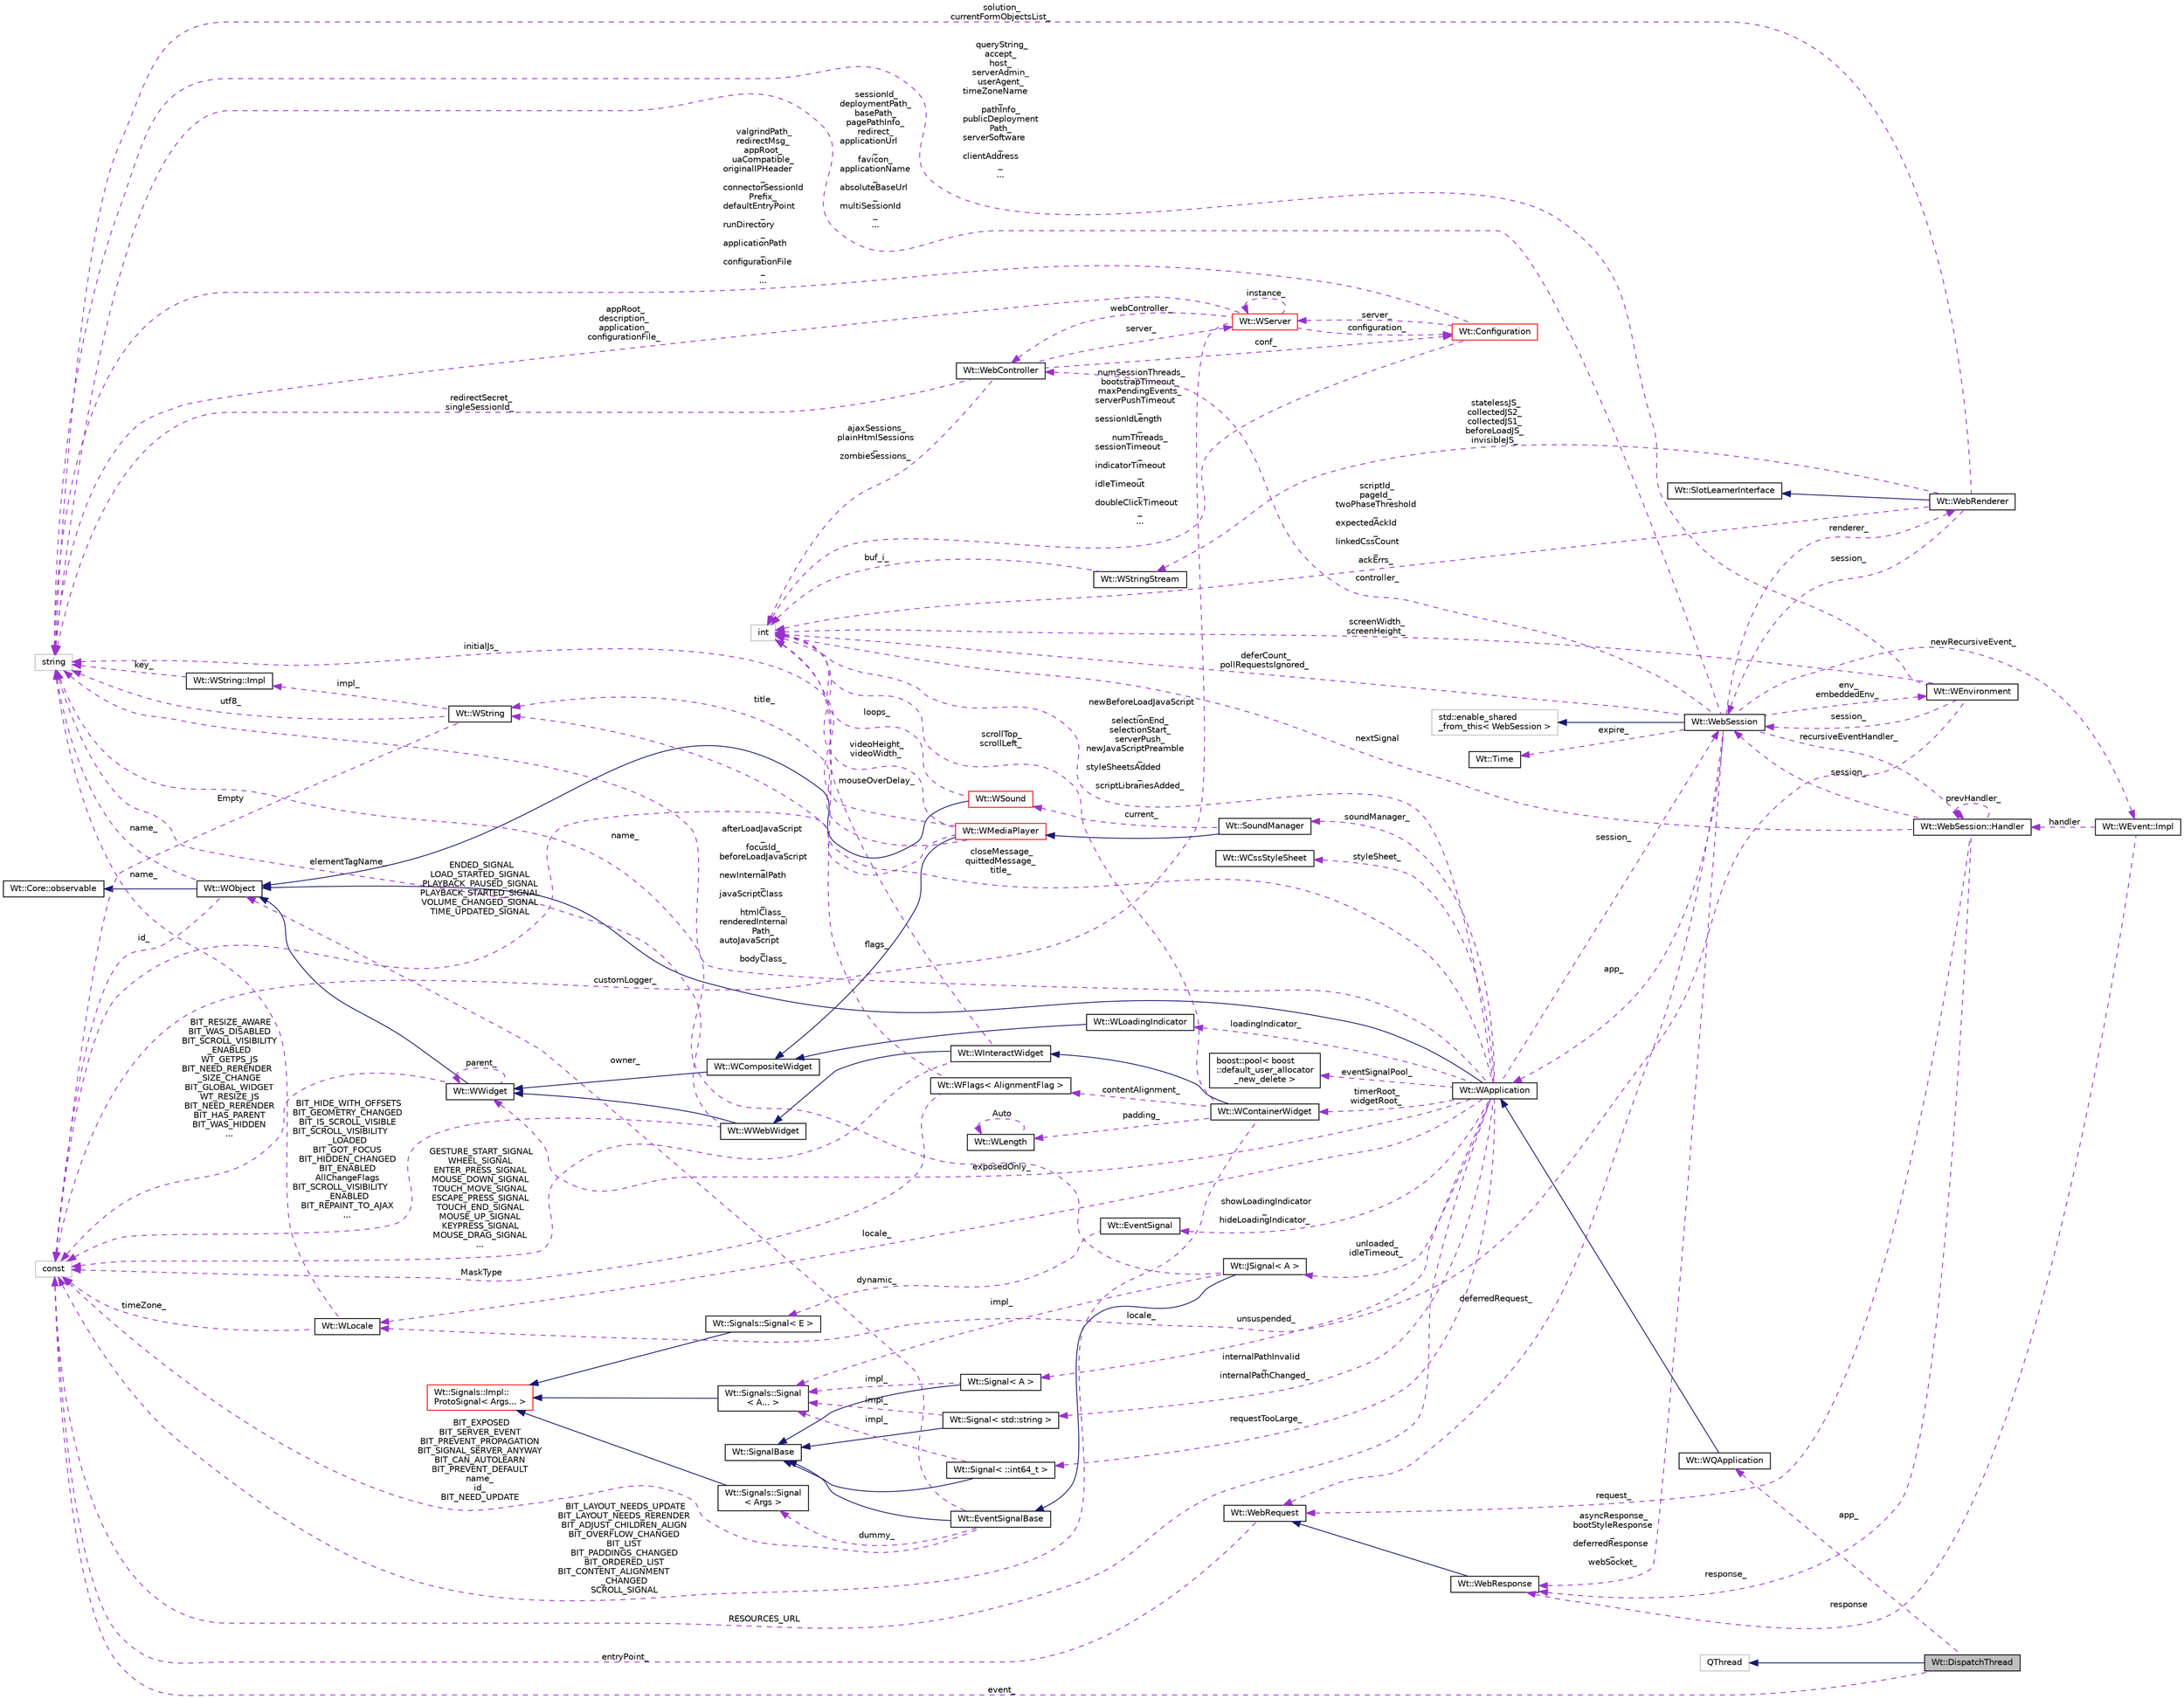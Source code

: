 digraph "Wt::DispatchThread"
{
 // LATEX_PDF_SIZE
  edge [fontname="Helvetica",fontsize="10",labelfontname="Helvetica",labelfontsize="10"];
  node [fontname="Helvetica",fontsize="10",shape=record];
  rankdir="LR";
  Node1 [label="Wt::DispatchThread",height=0.2,width=0.4,color="black", fillcolor="grey75", style="filled", fontcolor="black",tooltip=" "];
  Node2 -> Node1 [dir="back",color="midnightblue",fontsize="10",style="solid",fontname="Helvetica"];
  Node2 [label="QThread",height=0.2,width=0.4,color="grey75", fillcolor="white", style="filled",tooltip=" "];
  Node3 -> Node1 [dir="back",color="darkorchid3",fontsize="10",style="dashed",label=" app_" ,fontname="Helvetica"];
  Node3 [label="Wt::WQApplication",height=0.2,width=0.4,color="black", fillcolor="white", style="filled",URL="$classWt_1_1WQApplication.html",tooltip="An application class that provides interopability between Wt and Qt."];
  Node4 -> Node3 [dir="back",color="midnightblue",fontsize="10",style="solid",fontname="Helvetica"];
  Node4 [label="Wt::WApplication",height=0.2,width=0.4,color="black", fillcolor="white", style="filled",URL="$classWt_1_1WApplication.html",tooltip="Represents an application instance for a single session."];
  Node5 -> Node4 [dir="back",color="midnightblue",fontsize="10",style="solid",fontname="Helvetica"];
  Node5 [label="Wt::WObject",height=0.2,width=0.4,color="black", fillcolor="white", style="filled",URL="$classWt_1_1WObject.html",tooltip="A base class for objects that participate in the signal/slot system."];
  Node6 -> Node5 [dir="back",color="midnightblue",fontsize="10",style="solid",fontname="Helvetica"];
  Node6 [label="Wt::Core::observable",height=0.2,width=0.4,color="black", fillcolor="white", style="filled",URL="$classWt_1_1Core_1_1observable.html",tooltip="A base class for objects whose life-time can be tracked."];
  Node7 -> Node5 [dir="back",color="darkorchid3",fontsize="10",style="dashed",label=" name_" ,fontname="Helvetica"];
  Node7 [label="string",height=0.2,width=0.4,color="grey75", fillcolor="white", style="filled",tooltip=" "];
  Node8 -> Node5 [dir="back",color="darkorchid3",fontsize="10",style="dashed",label=" id_" ,fontname="Helvetica"];
  Node8 [label="const",height=0.2,width=0.4,color="grey75", fillcolor="white", style="filled",tooltip=" "];
  Node9 -> Node4 [dir="back",color="darkorchid3",fontsize="10",style="dashed",label=" timerRoot_\nwidgetRoot_" ,fontname="Helvetica"];
  Node9 [label="Wt::WContainerWidget",height=0.2,width=0.4,color="black", fillcolor="white", style="filled",URL="$classWt_1_1WContainerWidget.html",tooltip="A widget that holds and manages child widgets."];
  Node10 -> Node9 [dir="back",color="midnightblue",fontsize="10",style="solid",fontname="Helvetica"];
  Node10 [label="Wt::WInteractWidget",height=0.2,width=0.4,color="black", fillcolor="white", style="filled",URL="$classWt_1_1WInteractWidget.html",tooltip="An abstract widget that can receive user-interface interaction."];
  Node11 -> Node10 [dir="back",color="midnightblue",fontsize="10",style="solid",fontname="Helvetica"];
  Node11 [label="Wt::WWebWidget",height=0.2,width=0.4,color="black", fillcolor="white", style="filled",URL="$classWt_1_1WWebWidget.html",tooltip="A base class for widgets with an HTML counterpart."];
  Node12 -> Node11 [dir="back",color="midnightblue",fontsize="10",style="solid",fontname="Helvetica"];
  Node12 [label="Wt::WWidget",height=0.2,width=0.4,color="black", fillcolor="white", style="filled",URL="$classWt_1_1WWidget.html",tooltip="The abstract base class for a user-interface component."];
  Node5 -> Node12 [dir="back",color="midnightblue",fontsize="10",style="solid",fontname="Helvetica"];
  Node12 -> Node12 [dir="back",color="darkorchid3",fontsize="10",style="dashed",label=" parent_" ,fontname="Helvetica"];
  Node8 -> Node12 [dir="back",color="darkorchid3",fontsize="10",style="dashed",label=" BIT_RESIZE_AWARE\nBIT_WAS_DISABLED\nBIT_SCROLL_VISIBILITY\l_ENABLED\nWT_GETPS_JS\nBIT_NEED_RERENDER\l_SIZE_CHANGE\nBIT_GLOBAL_WIDGET\nWT_RESIZE_JS\nBIT_NEED_RERENDER\nBIT_HAS_PARENT\nBIT_WAS_HIDDEN\n..." ,fontname="Helvetica"];
  Node7 -> Node11 [dir="back",color="darkorchid3",fontsize="10",style="dashed",label=" elementTagName_" ,fontname="Helvetica"];
  Node8 -> Node11 [dir="back",color="darkorchid3",fontsize="10",style="dashed",label=" BIT_HIDE_WITH_OFFSETS\nBIT_GEOMETRY_CHANGED\nBIT_IS_SCROLL_VISIBLE\nBIT_SCROLL_VISIBILITY\l_LOADED\nBIT_GOT_FOCUS\nBIT_HIDDEN_CHANGED\nBIT_ENABLED\nAllChangeFlags\nBIT_SCROLL_VISIBILITY\l_ENABLED\nBIT_REPAINT_TO_AJAX\n..." ,fontname="Helvetica"];
  Node13 -> Node10 [dir="back",color="darkorchid3",fontsize="10",style="dashed",label=" mouseOverDelay_" ,fontname="Helvetica"];
  Node13 [label="int",height=0.2,width=0.4,color="grey75", fillcolor="white", style="filled",tooltip=" "];
  Node8 -> Node10 [dir="back",color="darkorchid3",fontsize="10",style="dashed",label=" GESTURE_START_SIGNAL\nWHEEL_SIGNAL\nENTER_PRESS_SIGNAL\nMOUSE_DOWN_SIGNAL\nTOUCH_MOVE_SIGNAL\nESCAPE_PRESS_SIGNAL\nTOUCH_END_SIGNAL\nMOUSE_UP_SIGNAL\nKEYPRESS_SIGNAL\nMOUSE_DRAG_SIGNAL\n..." ,fontname="Helvetica"];
  Node13 -> Node9 [dir="back",color="darkorchid3",fontsize="10",style="dashed",label=" scrollTop_\nscrollLeft_" ,fontname="Helvetica"];
  Node14 -> Node9 [dir="back",color="darkorchid3",fontsize="10",style="dashed",label=" contentAlignment_" ,fontname="Helvetica"];
  Node14 [label="Wt::WFlags\< AlignmentFlag \>",height=0.2,width=0.4,color="black", fillcolor="white", style="filled",URL="$classWt_1_1WFlags.html",tooltip=" "];
  Node13 -> Node14 [dir="back",color="darkorchid3",fontsize="10",style="dashed",label=" flags_" ,fontname="Helvetica"];
  Node8 -> Node14 [dir="back",color="darkorchid3",fontsize="10",style="dashed",label=" MaskType" ,fontname="Helvetica"];
  Node15 -> Node9 [dir="back",color="darkorchid3",fontsize="10",style="dashed",label=" padding_" ,fontname="Helvetica"];
  Node15 [label="Wt::WLength",height=0.2,width=0.4,color="black", fillcolor="white", style="filled",URL="$classWt_1_1WLength.html",tooltip="A value class that describes a CSS length."];
  Node15 -> Node15 [dir="back",color="darkorchid3",fontsize="10",style="dashed",label=" Auto" ,fontname="Helvetica"];
  Node8 -> Node9 [dir="back",color="darkorchid3",fontsize="10",style="dashed",label=" BIT_LAYOUT_NEEDS_UPDATE\nBIT_LAYOUT_NEEDS_RERENDER\nBIT_ADJUST_CHILDREN_ALIGN\nBIT_OVERFLOW_CHANGED\nBIT_LIST\nBIT_PADDINGS_CHANGED\nBIT_ORDERED_LIST\nBIT_CONTENT_ALIGNMENT\l_CHANGED\nSCROLL_SIGNAL" ,fontname="Helvetica"];
  Node16 -> Node4 [dir="back",color="darkorchid3",fontsize="10",style="dashed",label=" unsuspended_" ,fontname="Helvetica"];
  Node16 [label="Wt::Signal\< A \>",height=0.2,width=0.4,color="black", fillcolor="white", style="filled",URL="$classWt_1_1Signal.html",tooltip="A signal that propagates events to listeners."];
  Node17 -> Node16 [dir="back",color="midnightblue",fontsize="10",style="solid",fontname="Helvetica"];
  Node17 [label="Wt::SignalBase",height=0.2,width=0.4,color="black", fillcolor="white", style="filled",URL="$classWt_1_1SignalBase.html",tooltip="Abstract base class of a signal."];
  Node18 -> Node16 [dir="back",color="darkorchid3",fontsize="10",style="dashed",label=" impl_" ,fontname="Helvetica"];
  Node18 [label="Wt::Signals::Signal\l\< A... \>",height=0.2,width=0.4,color="black", fillcolor="white", style="filled",URL="$structWt_1_1Signals_1_1Signal.html",tooltip=" "];
  Node19 -> Node18 [dir="back",color="midnightblue",fontsize="10",style="solid",fontname="Helvetica"];
  Node19 [label="Wt::Signals::Impl::\lProtoSignal\< Args... \>",height=0.2,width=0.4,color="red", fillcolor="white", style="filled",URL="$classWt_1_1Signals_1_1Impl_1_1ProtoSignal.html",tooltip=" "];
  Node25 -> Node4 [dir="back",color="darkorchid3",fontsize="10",style="dashed",label=" session_" ,fontname="Helvetica"];
  Node25 [label="Wt::WebSession",height=0.2,width=0.4,color="black", fillcolor="white", style="filled",URL="$classWt_1_1WebSession.html",tooltip=" "];
  Node26 -> Node25 [dir="back",color="midnightblue",fontsize="10",style="solid",fontname="Helvetica"];
  Node26 [label="std::enable_shared\l_from_this\< WebSession \>",height=0.2,width=0.4,color="grey75", fillcolor="white", style="filled",tooltip=" "];
  Node4 -> Node25 [dir="back",color="darkorchid3",fontsize="10",style="dashed",label=" app_" ,fontname="Helvetica"];
  Node27 -> Node25 [dir="back",color="darkorchid3",fontsize="10",style="dashed",label=" env_\nembeddedEnv_" ,fontname="Helvetica"];
  Node27 [label="Wt::WEnvironment",height=0.2,width=0.4,color="black", fillcolor="white", style="filled",URL="$classWt_1_1WEnvironment.html",tooltip="A class that captures information on the application environment."];
  Node25 -> Node27 [dir="back",color="darkorchid3",fontsize="10",style="dashed",label=" session_" ,fontname="Helvetica"];
  Node28 -> Node27 [dir="back",color="darkorchid3",fontsize="10",style="dashed",label=" locale_" ,fontname="Helvetica"];
  Node28 [label="Wt::WLocale",height=0.2,width=0.4,color="black", fillcolor="white", style="filled",URL="$classWt_1_1WLocale.html",tooltip="A locale."];
  Node7 -> Node28 [dir="back",color="darkorchid3",fontsize="10",style="dashed",label=" name_" ,fontname="Helvetica"];
  Node8 -> Node28 [dir="back",color="darkorchid3",fontsize="10",style="dashed",label=" timeZone_" ,fontname="Helvetica"];
  Node13 -> Node27 [dir="back",color="darkorchid3",fontsize="10",style="dashed",label=" screenWidth_\nscreenHeight_" ,fontname="Helvetica"];
  Node7 -> Node27 [dir="back",color="darkorchid3",fontsize="10",style="dashed",label=" queryString_\naccept_\nhost_\nserverAdmin_\nuserAgent_\ntimeZoneName\l_\npathInfo_\npublicDeployment\lPath_\nserverSoftware\l_\nclientAddress\l_\n..." ,fontname="Helvetica"];
  Node29 -> Node25 [dir="back",color="darkorchid3",fontsize="10",style="dashed",label=" deferredRequest_" ,fontname="Helvetica"];
  Node29 [label="Wt::WebRequest",height=0.2,width=0.4,color="black", fillcolor="white", style="filled",URL="$classWt_1_1WebRequest.html",tooltip=" "];
  Node8 -> Node29 [dir="back",color="darkorchid3",fontsize="10",style="dashed",label=" entryPoint_" ,fontname="Helvetica"];
  Node30 -> Node25 [dir="back",color="darkorchid3",fontsize="10",style="dashed",label=" renderer_" ,fontname="Helvetica"];
  Node30 [label="Wt::WebRenderer",height=0.2,width=0.4,color="black", fillcolor="white", style="filled",URL="$classWt_1_1WebRenderer.html",tooltip=" "];
  Node31 -> Node30 [dir="back",color="midnightblue",fontsize="10",style="solid",fontname="Helvetica"];
  Node31 [label="Wt::SlotLearnerInterface",height=0.2,width=0.4,color="black", fillcolor="white", style="filled",URL="$classWt_1_1SlotLearnerInterface.html",tooltip=" "];
  Node25 -> Node30 [dir="back",color="darkorchid3",fontsize="10",style="dashed",label=" session_" ,fontname="Helvetica"];
  Node13 -> Node30 [dir="back",color="darkorchid3",fontsize="10",style="dashed",label=" scriptId_\npageId_\ntwoPhaseThreshold\l_\nexpectedAckId\l_\nlinkedCssCount\l_\nackErrs_" ,fontname="Helvetica"];
  Node7 -> Node30 [dir="back",color="darkorchid3",fontsize="10",style="dashed",label=" solution_\ncurrentFormObjectsList_" ,fontname="Helvetica"];
  Node32 -> Node30 [dir="back",color="darkorchid3",fontsize="10",style="dashed",label=" statelessJS_\ncollectedJS2_\ncollectedJS1_\nbeforeLoadJS_\ninvisibleJS_" ,fontname="Helvetica"];
  Node32 [label="Wt::WStringStream",height=0.2,width=0.4,color="black", fillcolor="white", style="filled",URL="$classWt_1_1WStringStream.html",tooltip=" "];
  Node13 -> Node32 [dir="back",color="darkorchid3",fontsize="10",style="dashed",label=" buf_i_" ,fontname="Helvetica"];
  Node33 -> Node25 [dir="back",color="darkorchid3",fontsize="10",style="dashed",label=" newRecursiveEvent_" ,fontname="Helvetica"];
  Node33 [label="Wt::WEvent::Impl",height=0.2,width=0.4,color="black", fillcolor="white", style="filled",URL="$structWt_1_1WEvent_1_1Impl.html",tooltip=" "];
  Node34 -> Node33 [dir="back",color="darkorchid3",fontsize="10",style="dashed",label=" response" ,fontname="Helvetica"];
  Node34 [label="Wt::WebResponse",height=0.2,width=0.4,color="black", fillcolor="white", style="filled",URL="$classWt_1_1WebResponse.html",tooltip=" "];
  Node29 -> Node34 [dir="back",color="midnightblue",fontsize="10",style="solid",fontname="Helvetica"];
  Node35 -> Node33 [dir="back",color="darkorchid3",fontsize="10",style="dashed",label=" handler" ,fontname="Helvetica"];
  Node35 [label="Wt::WebSession::Handler",height=0.2,width=0.4,color="black", fillcolor="white", style="filled",URL="$classWt_1_1WebSession_1_1Handler.html",tooltip=" "];
  Node29 -> Node35 [dir="back",color="darkorchid3",fontsize="10",style="dashed",label=" request_" ,fontname="Helvetica"];
  Node25 -> Node35 [dir="back",color="darkorchid3",fontsize="10",style="dashed",label=" session_" ,fontname="Helvetica"];
  Node34 -> Node35 [dir="back",color="darkorchid3",fontsize="10",style="dashed",label=" response_" ,fontname="Helvetica"];
  Node13 -> Node35 [dir="back",color="darkorchid3",fontsize="10",style="dashed",label=" nextSignal" ,fontname="Helvetica"];
  Node35 -> Node35 [dir="back",color="darkorchid3",fontsize="10",style="dashed",label=" prevHandler_" ,fontname="Helvetica"];
  Node36 -> Node25 [dir="back",color="darkorchid3",fontsize="10",style="dashed",label=" expire_" ,fontname="Helvetica"];
  Node36 [label="Wt::Time",height=0.2,width=0.4,color="black", fillcolor="white", style="filled",URL="$classWt_1_1Time.html",tooltip=" "];
  Node37 -> Node25 [dir="back",color="darkorchid3",fontsize="10",style="dashed",label=" controller_" ,fontname="Helvetica"];
  Node37 [label="Wt::WebController",height=0.2,width=0.4,color="black", fillcolor="white", style="filled",URL="$classWt_1_1WebController.html",tooltip=" "];
  Node38 -> Node37 [dir="back",color="darkorchid3",fontsize="10",style="dashed",label=" conf_" ,fontname="Helvetica"];
  Node38 [label="Wt::Configuration",height=0.2,width=0.4,color="red", fillcolor="white", style="filled",URL="$classWt_1_1Configuration.html",tooltip=" "];
  Node40 -> Node38 [dir="back",color="darkorchid3",fontsize="10",style="dashed",label=" server_" ,fontname="Helvetica"];
  Node40 [label="Wt::WServer",height=0.2,width=0.4,color="red", fillcolor="white", style="filled",URL="$classWt_1_1WServer.html",tooltip="A class encapsulating a web application server."];
  Node38 -> Node40 [dir="back",color="darkorchid3",fontsize="10",style="dashed",label=" configuration_" ,fontname="Helvetica"];
  Node40 -> Node40 [dir="back",color="darkorchid3",fontsize="10",style="dashed",label=" instance_" ,fontname="Helvetica"];
  Node37 -> Node40 [dir="back",color="darkorchid3",fontsize="10",style="dashed",label=" webController_" ,fontname="Helvetica"];
  Node7 -> Node40 [dir="back",color="darkorchid3",fontsize="10",style="dashed",label=" appRoot_\ndescription_\napplication_\nconfigurationFile_" ,fontname="Helvetica"];
  Node8 -> Node40 [dir="back",color="darkorchid3",fontsize="10",style="dashed",label=" customLogger_" ,fontname="Helvetica"];
  Node13 -> Node38 [dir="back",color="darkorchid3",fontsize="10",style="dashed",label=" numSessionThreads_\nbootstrapTimeout_\nmaxPendingEvents_\nserverPushTimeout\l_\nsessionIdLength\l_\nnumThreads_\nsessionTimeout\l_\nindicatorTimeout\l_\nidleTimeout\l_\ndoubleClickTimeout\l_\n..." ,fontname="Helvetica"];
  Node7 -> Node38 [dir="back",color="darkorchid3",fontsize="10",style="dashed",label=" valgrindPath_\nredirectMsg_\nappRoot_\nuaCompatible_\noriginalIPHeader\l_\nconnectorSessionId\lPrefix_\ndefaultEntryPoint\l_\nrunDirectory\l_\napplicationPath\l_\nconfigurationFile\l_\n..." ,fontname="Helvetica"];
  Node40 -> Node37 [dir="back",color="darkorchid3",fontsize="10",style="dashed",label=" server_" ,fontname="Helvetica"];
  Node13 -> Node37 [dir="back",color="darkorchid3",fontsize="10",style="dashed",label=" ajaxSessions_\nplainHtmlSessions\l_\nzombieSessions_" ,fontname="Helvetica"];
  Node7 -> Node37 [dir="back",color="darkorchid3",fontsize="10",style="dashed",label=" redirectSecret_\nsingleSessionId_" ,fontname="Helvetica"];
  Node34 -> Node25 [dir="back",color="darkorchid3",fontsize="10",style="dashed",label=" asyncResponse_\nbootStyleResponse\l_\ndeferredResponse\l_\nwebSocket_" ,fontname="Helvetica"];
  Node13 -> Node25 [dir="back",color="darkorchid3",fontsize="10",style="dashed",label=" deferCount_\npollRequestsIgnored_" ,fontname="Helvetica"];
  Node7 -> Node25 [dir="back",color="darkorchid3",fontsize="10",style="dashed",label=" sessionId_\ndeploymentPath_\nbasePath_\npagePathInfo_\nredirect_\napplicationUrl\l_\nfavicon_\napplicationName\l_\nabsoluteBaseUrl\l_\nmultiSessionId\l_\n..." ,fontname="Helvetica"];
  Node35 -> Node25 [dir="back",color="darkorchid3",fontsize="10",style="dashed",label=" recursiveEventHandler_" ,fontname="Helvetica"];
  Node44 -> Node4 [dir="back",color="darkorchid3",fontsize="10",style="dashed",label=" closeMessage_\nquittedMessage_\ntitle_" ,fontname="Helvetica"];
  Node44 [label="Wt::WString",height=0.2,width=0.4,color="black", fillcolor="white", style="filled",URL="$classWt_1_1WString.html",tooltip="A value class which describes a locale-aware unicode string."];
  Node45 -> Node44 [dir="back",color="darkorchid3",fontsize="10",style="dashed",label=" impl_" ,fontname="Helvetica"];
  Node45 [label="Wt::WString::Impl",height=0.2,width=0.4,color="black", fillcolor="white", style="filled",URL="$structWt_1_1WString_1_1Impl.html",tooltip=" "];
  Node7 -> Node45 [dir="back",color="darkorchid3",fontsize="10",style="dashed",label=" key_" ,fontname="Helvetica"];
  Node7 -> Node44 [dir="back",color="darkorchid3",fontsize="10",style="dashed",label=" utf8_" ,fontname="Helvetica"];
  Node8 -> Node44 [dir="back",color="darkorchid3",fontsize="10",style="dashed",label=" Empty" ,fontname="Helvetica"];
  Node46 -> Node4 [dir="back",color="darkorchid3",fontsize="10",style="dashed",label=" showLoadingIndicator\l_\nhideLoadingIndicator_" ,fontname="Helvetica"];
  Node46 [label="Wt::EventSignal",height=0.2,width=0.4,color="black", fillcolor="white", style="filled",URL="$classWt_1_1EventSignal.html",tooltip="A signal that conveys user-interface events."];
  Node47 -> Node46 [dir="back",color="darkorchid3",fontsize="10",style="dashed",label=" dynamic_" ,fontname="Helvetica"];
  Node47 [label="Wt::Signals::Signal\< E \>",height=0.2,width=0.4,color="black", fillcolor="white", style="filled",URL="$structWt_1_1Signals_1_1Signal.html",tooltip=" "];
  Node19 -> Node47 [dir="back",color="midnightblue",fontsize="10",style="solid",fontname="Helvetica"];
  Node48 -> Node4 [dir="back",color="darkorchid3",fontsize="10",style="dashed",label=" eventSignalPool_" ,fontname="Helvetica"];
  Node48 [label="boost::pool\< boost\l::default_user_allocator\l_new_delete \>",height=0.2,width=0.4,color="black", fillcolor="white", style="filled",URL="$classboost_1_1pool.html",tooltip=" "];
  Node28 -> Node4 [dir="back",color="darkorchid3",fontsize="10",style="dashed",label=" locale_" ,fontname="Helvetica"];
  Node49 -> Node4 [dir="back",color="darkorchid3",fontsize="10",style="dashed",label=" unloaded_\nidleTimeout_" ,fontname="Helvetica"];
  Node49 [label="Wt::JSignal\< A \>",height=0.2,width=0.4,color="black", fillcolor="white", style="filled",URL="$classWt_1_1JSignal.html",tooltip="A signal to relay JavaScript to C++ calls."];
  Node50 -> Node49 [dir="back",color="midnightblue",fontsize="10",style="solid",fontname="Helvetica"];
  Node50 [label="Wt::EventSignalBase",height=0.2,width=0.4,color="black", fillcolor="white", style="filled",URL="$classWt_1_1EventSignalBase.html",tooltip="Abstract base class of an event signal."];
  Node17 -> Node50 [dir="back",color="midnightblue",fontsize="10",style="solid",fontname="Helvetica"];
  Node5 -> Node50 [dir="back",color="darkorchid3",fontsize="10",style="dashed",label=" owner_" ,fontname="Helvetica"];
  Node51 -> Node50 [dir="back",color="darkorchid3",fontsize="10",style="dashed",label=" dummy_" ,fontname="Helvetica"];
  Node51 [label="Wt::Signals::Signal\l\< Args \>",height=0.2,width=0.4,color="black", fillcolor="white", style="filled",URL="$structWt_1_1Signals_1_1Signal.html",tooltip=" "];
  Node19 -> Node51 [dir="back",color="midnightblue",fontsize="10",style="solid",fontname="Helvetica"];
  Node8 -> Node50 [dir="back",color="darkorchid3",fontsize="10",style="dashed",label=" BIT_EXPOSED\nBIT_SERVER_EVENT\nBIT_PREVENT_PROPAGATION\nBIT_SIGNAL_SERVER_ANYWAY\nBIT_CAN_AUTOLEARN\nBIT_PREVENT_DEFAULT\nname_\nid_\nBIT_NEED_UPDATE" ,fontname="Helvetica"];
  Node7 -> Node49 [dir="back",color="darkorchid3",fontsize="10",style="dashed",label=" name_" ,fontname="Helvetica"];
  Node18 -> Node49 [dir="back",color="darkorchid3",fontsize="10",style="dashed",label=" impl_" ,fontname="Helvetica"];
  Node52 -> Node4 [dir="back",color="darkorchid3",fontsize="10",style="dashed",label=" loadingIndicator_" ,fontname="Helvetica"];
  Node52 [label="Wt::WLoadingIndicator",height=0.2,width=0.4,color="black", fillcolor="white", style="filled",URL="$classWt_1_1WLoadingIndicator.html",tooltip="An abstract interface for a loading indicator."];
  Node53 -> Node52 [dir="back",color="midnightblue",fontsize="10",style="solid",fontname="Helvetica"];
  Node53 [label="Wt::WCompositeWidget",height=0.2,width=0.4,color="black", fillcolor="white", style="filled",URL="$classWt_1_1WCompositeWidget.html",tooltip="A widget that hides the implementation of composite widgets."];
  Node12 -> Node53 [dir="back",color="midnightblue",fontsize="10",style="solid",fontname="Helvetica"];
  Node54 -> Node4 [dir="back",color="darkorchid3",fontsize="10",style="dashed",label=" styleSheet_" ,fontname="Helvetica"];
  Node54 [label="Wt::WCssStyleSheet",height=0.2,width=0.4,color="black", fillcolor="white", style="filled",URL="$classWt_1_1WCssStyleSheet.html",tooltip="A CSS style sheet."];
  Node55 -> Node4 [dir="back",color="darkorchid3",fontsize="10",style="dashed",label=" internalPathInvalid\l_\ninternalPathChanged_" ,fontname="Helvetica"];
  Node55 [label="Wt::Signal\< std::string \>",height=0.2,width=0.4,color="black", fillcolor="white", style="filled",URL="$classWt_1_1Signal.html",tooltip=" "];
  Node17 -> Node55 [dir="back",color="midnightblue",fontsize="10",style="solid",fontname="Helvetica"];
  Node18 -> Node55 [dir="back",color="darkorchid3",fontsize="10",style="dashed",label=" impl_" ,fontname="Helvetica"];
  Node56 -> Node4 [dir="back",color="darkorchid3",fontsize="10",style="dashed",label=" requestTooLarge_" ,fontname="Helvetica"];
  Node56 [label="Wt::Signal\< ::int64_t \>",height=0.2,width=0.4,color="black", fillcolor="white", style="filled",URL="$classWt_1_1Signal.html",tooltip=" "];
  Node17 -> Node56 [dir="back",color="midnightblue",fontsize="10",style="solid",fontname="Helvetica"];
  Node18 -> Node56 [dir="back",color="darkorchid3",fontsize="10",style="dashed",label=" impl_" ,fontname="Helvetica"];
  Node13 -> Node4 [dir="back",color="darkorchid3",fontsize="10",style="dashed",label=" newBeforeLoadJavaScript\l_\nselectionEnd_\nselectionStart_\nserverPush_\nnewJavaScriptPreamble\l_\nstyleSheetsAdded\l_\nscriptLibrariesAdded_" ,fontname="Helvetica"];
  Node57 -> Node4 [dir="back",color="darkorchid3",fontsize="10",style="dashed",label=" soundManager_" ,fontname="Helvetica"];
  Node57 [label="Wt::SoundManager",height=0.2,width=0.4,color="black", fillcolor="white", style="filled",URL="$classWt_1_1SoundManager.html",tooltip=" "];
  Node58 -> Node57 [dir="back",color="midnightblue",fontsize="10",style="solid",fontname="Helvetica"];
  Node58 [label="Wt::WMediaPlayer",height=0.2,width=0.4,color="red", fillcolor="white", style="filled",URL="$classWt_1_1WMediaPlayer.html",tooltip="A media player."];
  Node53 -> Node58 [dir="back",color="midnightblue",fontsize="10",style="solid",fontname="Helvetica"];
  Node44 -> Node58 [dir="back",color="darkorchid3",fontsize="10",style="dashed",label=" title_" ,fontname="Helvetica"];
  Node13 -> Node58 [dir="back",color="darkorchid3",fontsize="10",style="dashed",label=" videoHeight_\nvideoWidth_" ,fontname="Helvetica"];
  Node7 -> Node58 [dir="back",color="darkorchid3",fontsize="10",style="dashed",label=" initialJs_" ,fontname="Helvetica"];
  Node8 -> Node58 [dir="back",color="darkorchid3",fontsize="10",style="dashed",label=" ENDED_SIGNAL\nLOAD_STARTED_SIGNAL\nPLAYBACK_PAUSED_SIGNAL\nPLAYBACK_STARTED_SIGNAL\nVOLUME_CHANGED_SIGNAL\nTIME_UPDATED_SIGNAL" ,fontname="Helvetica"];
  Node66 -> Node57 [dir="back",color="darkorchid3",fontsize="10",style="dashed",label=" current_" ,fontname="Helvetica"];
  Node66 [label="Wt::WSound",height=0.2,width=0.4,color="red", fillcolor="white", style="filled",URL="$classWt_1_1WSound.html",tooltip="A value class to play a sound effect."];
  Node5 -> Node66 [dir="back",color="midnightblue",fontsize="10",style="solid",fontname="Helvetica"];
  Node13 -> Node66 [dir="back",color="darkorchid3",fontsize="10",style="dashed",label=" loops_" ,fontname="Helvetica"];
  Node12 -> Node4 [dir="back",color="darkorchid3",fontsize="10",style="dashed",label=" exposedOnly_" ,fontname="Helvetica"];
  Node7 -> Node4 [dir="back",color="darkorchid3",fontsize="10",style="dashed",label=" afterLoadJavaScript\l_\nfocusId_\nbeforeLoadJavaScript\l_\nnewInternalPath\l_\njavaScriptClass\l_\nhtmlClass_\nrenderedInternal\lPath_\nautoJavaScript\l_\nbodyClass_" ,fontname="Helvetica"];
  Node8 -> Node4 [dir="back",color="darkorchid3",fontsize="10",style="dashed",label=" RESOURCES_URL" ,fontname="Helvetica"];
  Node8 -> Node1 [dir="back",color="darkorchid3",fontsize="10",style="dashed",label=" event_" ,fontname="Helvetica"];
}
